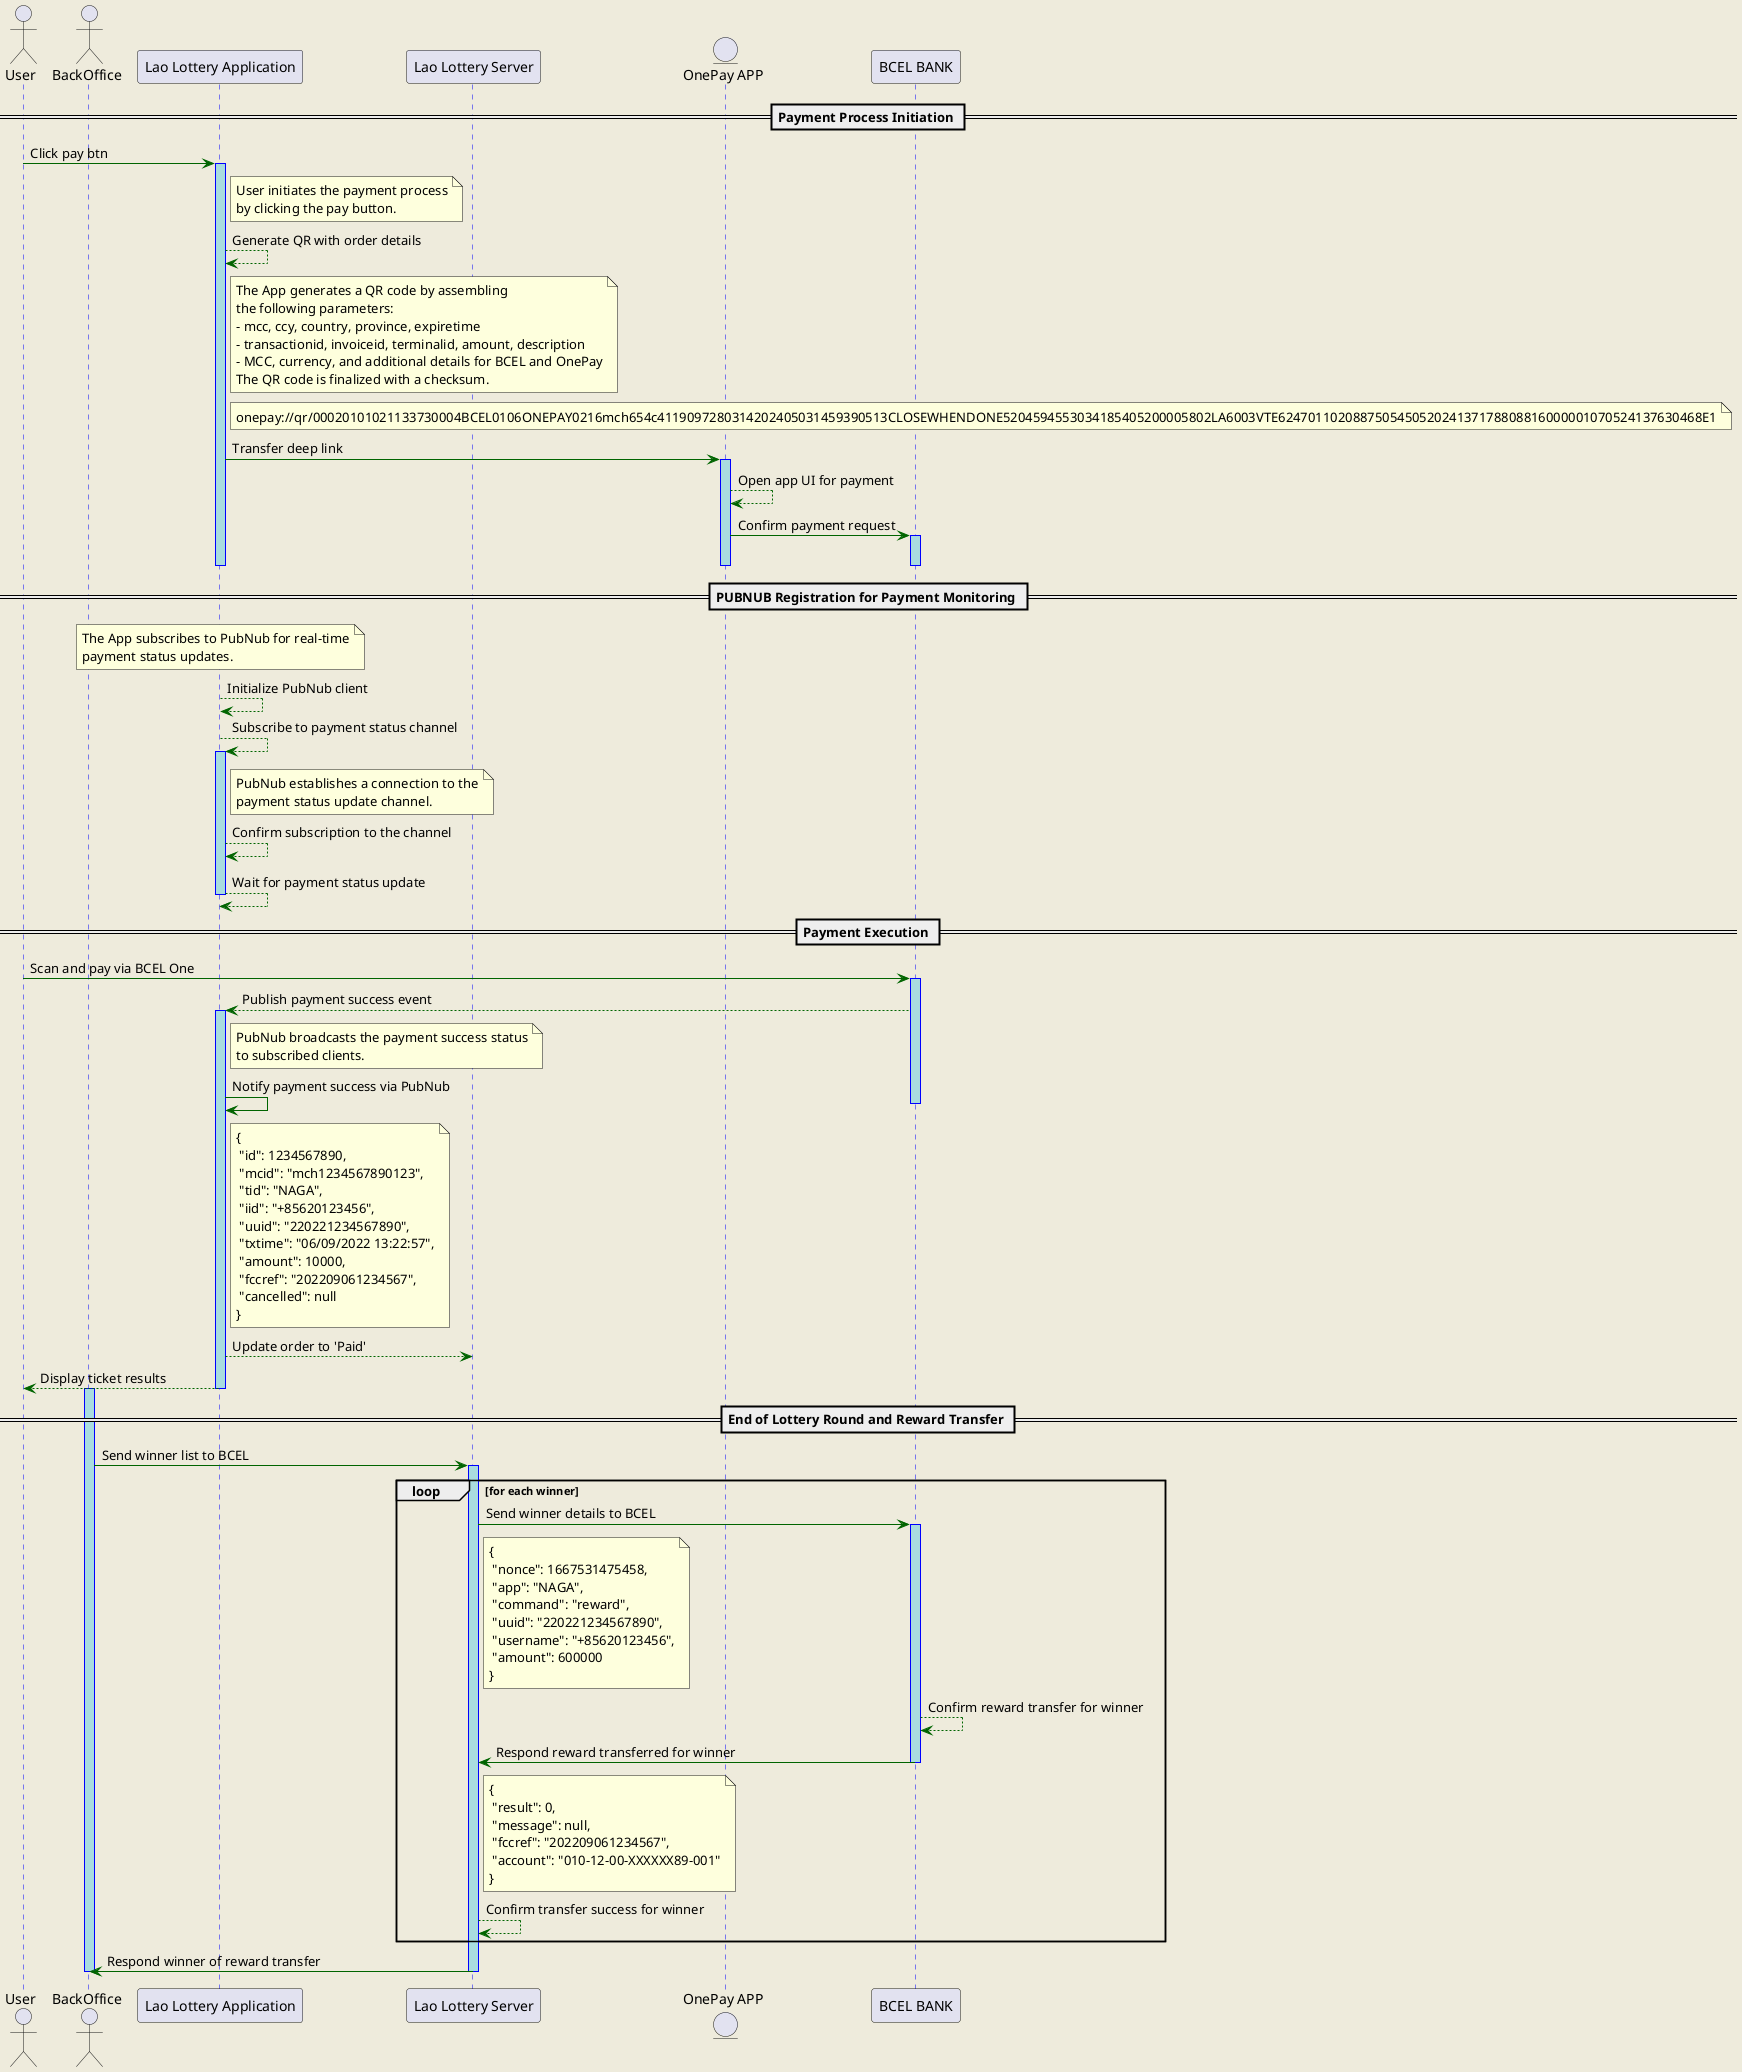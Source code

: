 @startuml
skinparam backgroundColor #EEEBDC

skinparam sequence {
    ArrowColor DarkGreen
    LifeLineBorderColor blue
    LifeLineBackgroundColor #A9DCDF
}

actor User
actor BackOffice
participant "Lao Lottery Application" as App
participant "Lao Lottery Server" as LaoLottery
entity "OnePay APP" as OnePay
participant "BCEL BANK" as BCEL

== Payment Process Initiation ==
User -> App: Click pay btn
activate App
note right of App
User initiates the payment process
by clicking the pay button.
end note

App --> App: Generate QR with order details
note right of App
The App generates a QR code by assembling
the following parameters:
- mcc, ccy, country, province, expiretime
- transactionid, invoiceid, terminalid, amount, description
- MCC, currency, and additional details for BCEL and OnePay
The QR code is finalized with a checksum.
end note

note right of App
onepay://qr/00020101021133730004BCEL0106ONEPAY0216mch654c4119097280314202405031459390513CLOSEWHENDONE5204594553034185405200005802LA6003VTE624701102088750545052024137178808816000001070524137630468E1
end note
App -> OnePay : Transfer deep link
activate OnePay
OnePay --> OnePay : Open app UI for payment
OnePay -> BCEL : Confirm payment request
activate BCEL

deactivate OnePay
deactivate App
deactivate BCEL

== PUBNUB Registration for Payment Monitoring ==

note over App
The App subscribes to PubNub for real-time
payment status updates.
end note

App --> App: Initialize PubNub client
App --> App: Subscribe to payment status channel
activate App
note right of App
PubNub establishes a connection to the
payment status update channel.
end note

App --> App: Confirm subscription to the channel
App --> App: Wait for payment status update
deactivate App

== Payment Execution ==
User -> BCEL: Scan and pay via BCEL One
activate BCEL
BCEL --> App: Publish payment success event
activate App
note right of App
PubNub broadcasts the payment success status
to subscribed clients.
end note
App -> App: Notify payment success via PubNub
note right of App
{
 "id": 1234567890,
 "mcid": "mch1234567890123",
 "tid": "NAGA",
 "iid": "+85620123456",
 "uuid": "220221234567890",
 "txtime": "06/09/2022 13:22:57",
 "amount": 10000,
 "fccref": "202209061234567",
 "cancelled": null
}
end note

deactivate BCEL
note right of App
end note
deactivate LaoLottery
App --> LaoLottery: Update order to 'Paid'
App --> User: Display ticket results

deactivate App

== End of Lottery Round and Reward Transfer ==
activate BackOffice
BackOffice -> LaoLottery: Send winner list to BCEL
activate LaoLottery
loop for each winner
    LaoLottery -> BCEL: Send winner details to BCEL
    note right of LaoLottery
    {
     "nonce": 1667531475458,
     "app": "NAGA",
     "command": "reward",
     "uuid": "220221234567890",
     "username": "+85620123456",
     "amount": 600000
    }
    end note
    activate BCEL
    BCEL --> BCEL: Confirm reward transfer for winner
    BCEL -> LaoLottery: Respond reward transferred for winner
    note right of LaoLottery
    {
     "result": 0,
     "message": null,
     "fccref": "202209061234567",
     "account": "010-12-00-XXXXXX89-001"
    }
    end note
    deactivate BCEL
    LaoLottery --> LaoLottery: Confirm transfer success for winner
end
LaoLottery -> BackOffice: Respond winner of reward transfer
deactivate LaoLottery
deactivate BackOffice
@enduml
